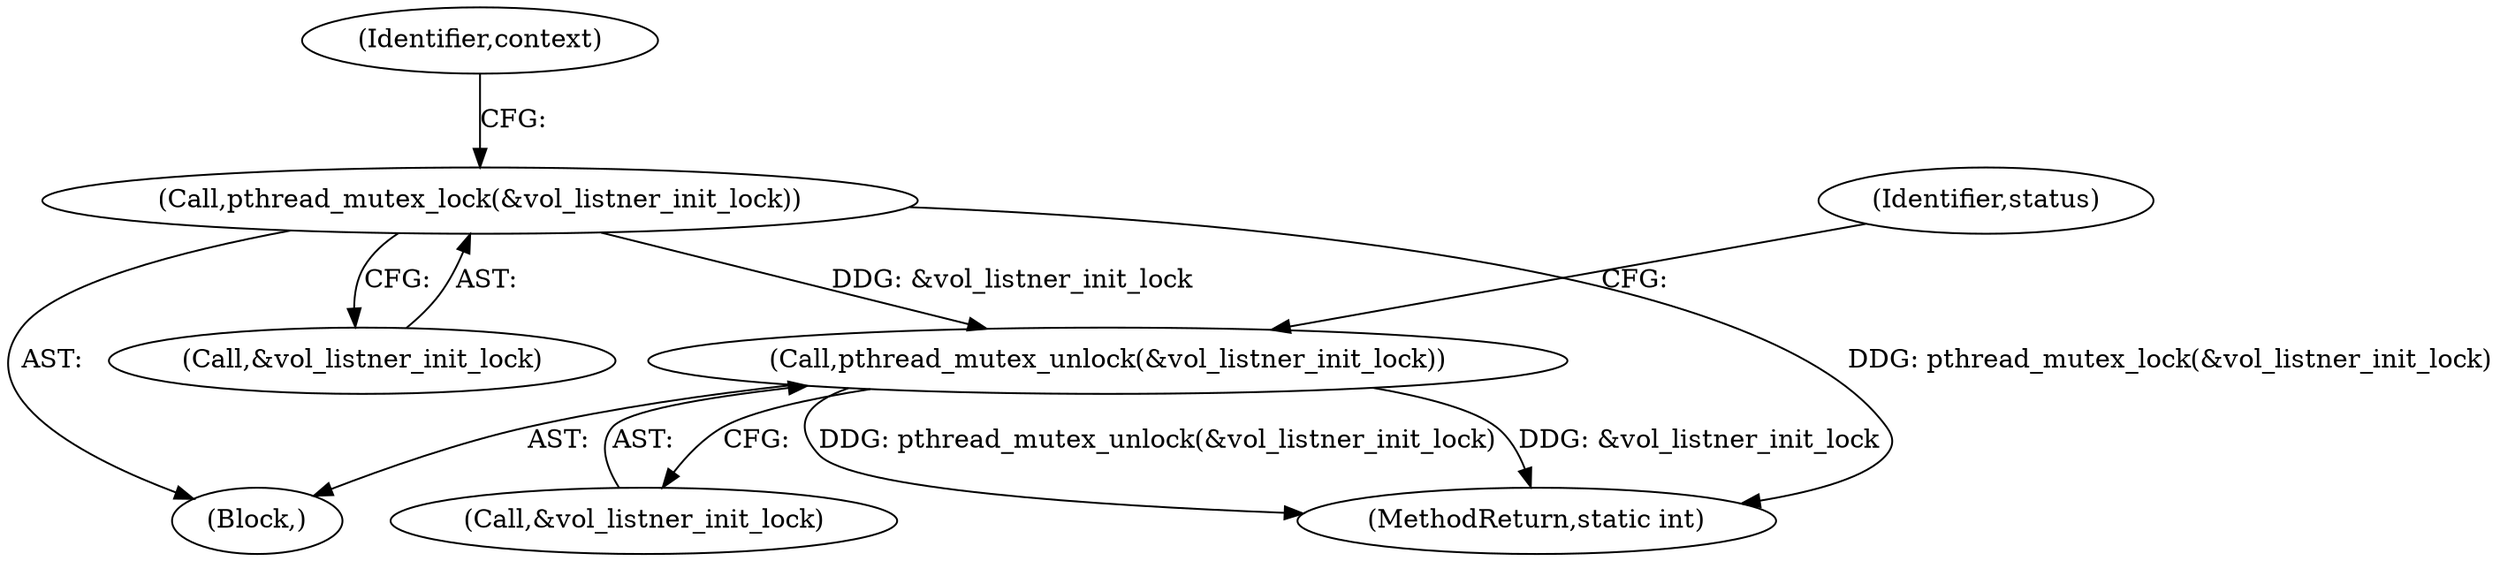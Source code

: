 digraph "0_Android_ebbb82365172337c6c250c6cac4e326970a9e351@API" {
"1000228" [label="(Call,pthread_mutex_unlock(&vol_listner_init_lock))"];
"1000132" [label="(Call,pthread_mutex_lock(&vol_listner_init_lock))"];
"1000229" [label="(Call,&vol_listner_init_lock)"];
"1000133" [label="(Call,&vol_listner_init_lock)"];
"1000228" [label="(Call,pthread_mutex_unlock(&vol_listner_init_lock))"];
"1000143" [label="(Identifier,context)"];
"1000233" [label="(MethodReturn,static int)"];
"1000232" [label="(Identifier,status)"];
"1000102" [label="(Block,)"];
"1000132" [label="(Call,pthread_mutex_lock(&vol_listner_init_lock))"];
"1000228" -> "1000102"  [label="AST: "];
"1000228" -> "1000229"  [label="CFG: "];
"1000229" -> "1000228"  [label="AST: "];
"1000232" -> "1000228"  [label="CFG: "];
"1000228" -> "1000233"  [label="DDG: pthread_mutex_unlock(&vol_listner_init_lock)"];
"1000228" -> "1000233"  [label="DDG: &vol_listner_init_lock"];
"1000132" -> "1000228"  [label="DDG: &vol_listner_init_lock"];
"1000132" -> "1000102"  [label="AST: "];
"1000132" -> "1000133"  [label="CFG: "];
"1000133" -> "1000132"  [label="AST: "];
"1000143" -> "1000132"  [label="CFG: "];
"1000132" -> "1000233"  [label="DDG: pthread_mutex_lock(&vol_listner_init_lock)"];
}
